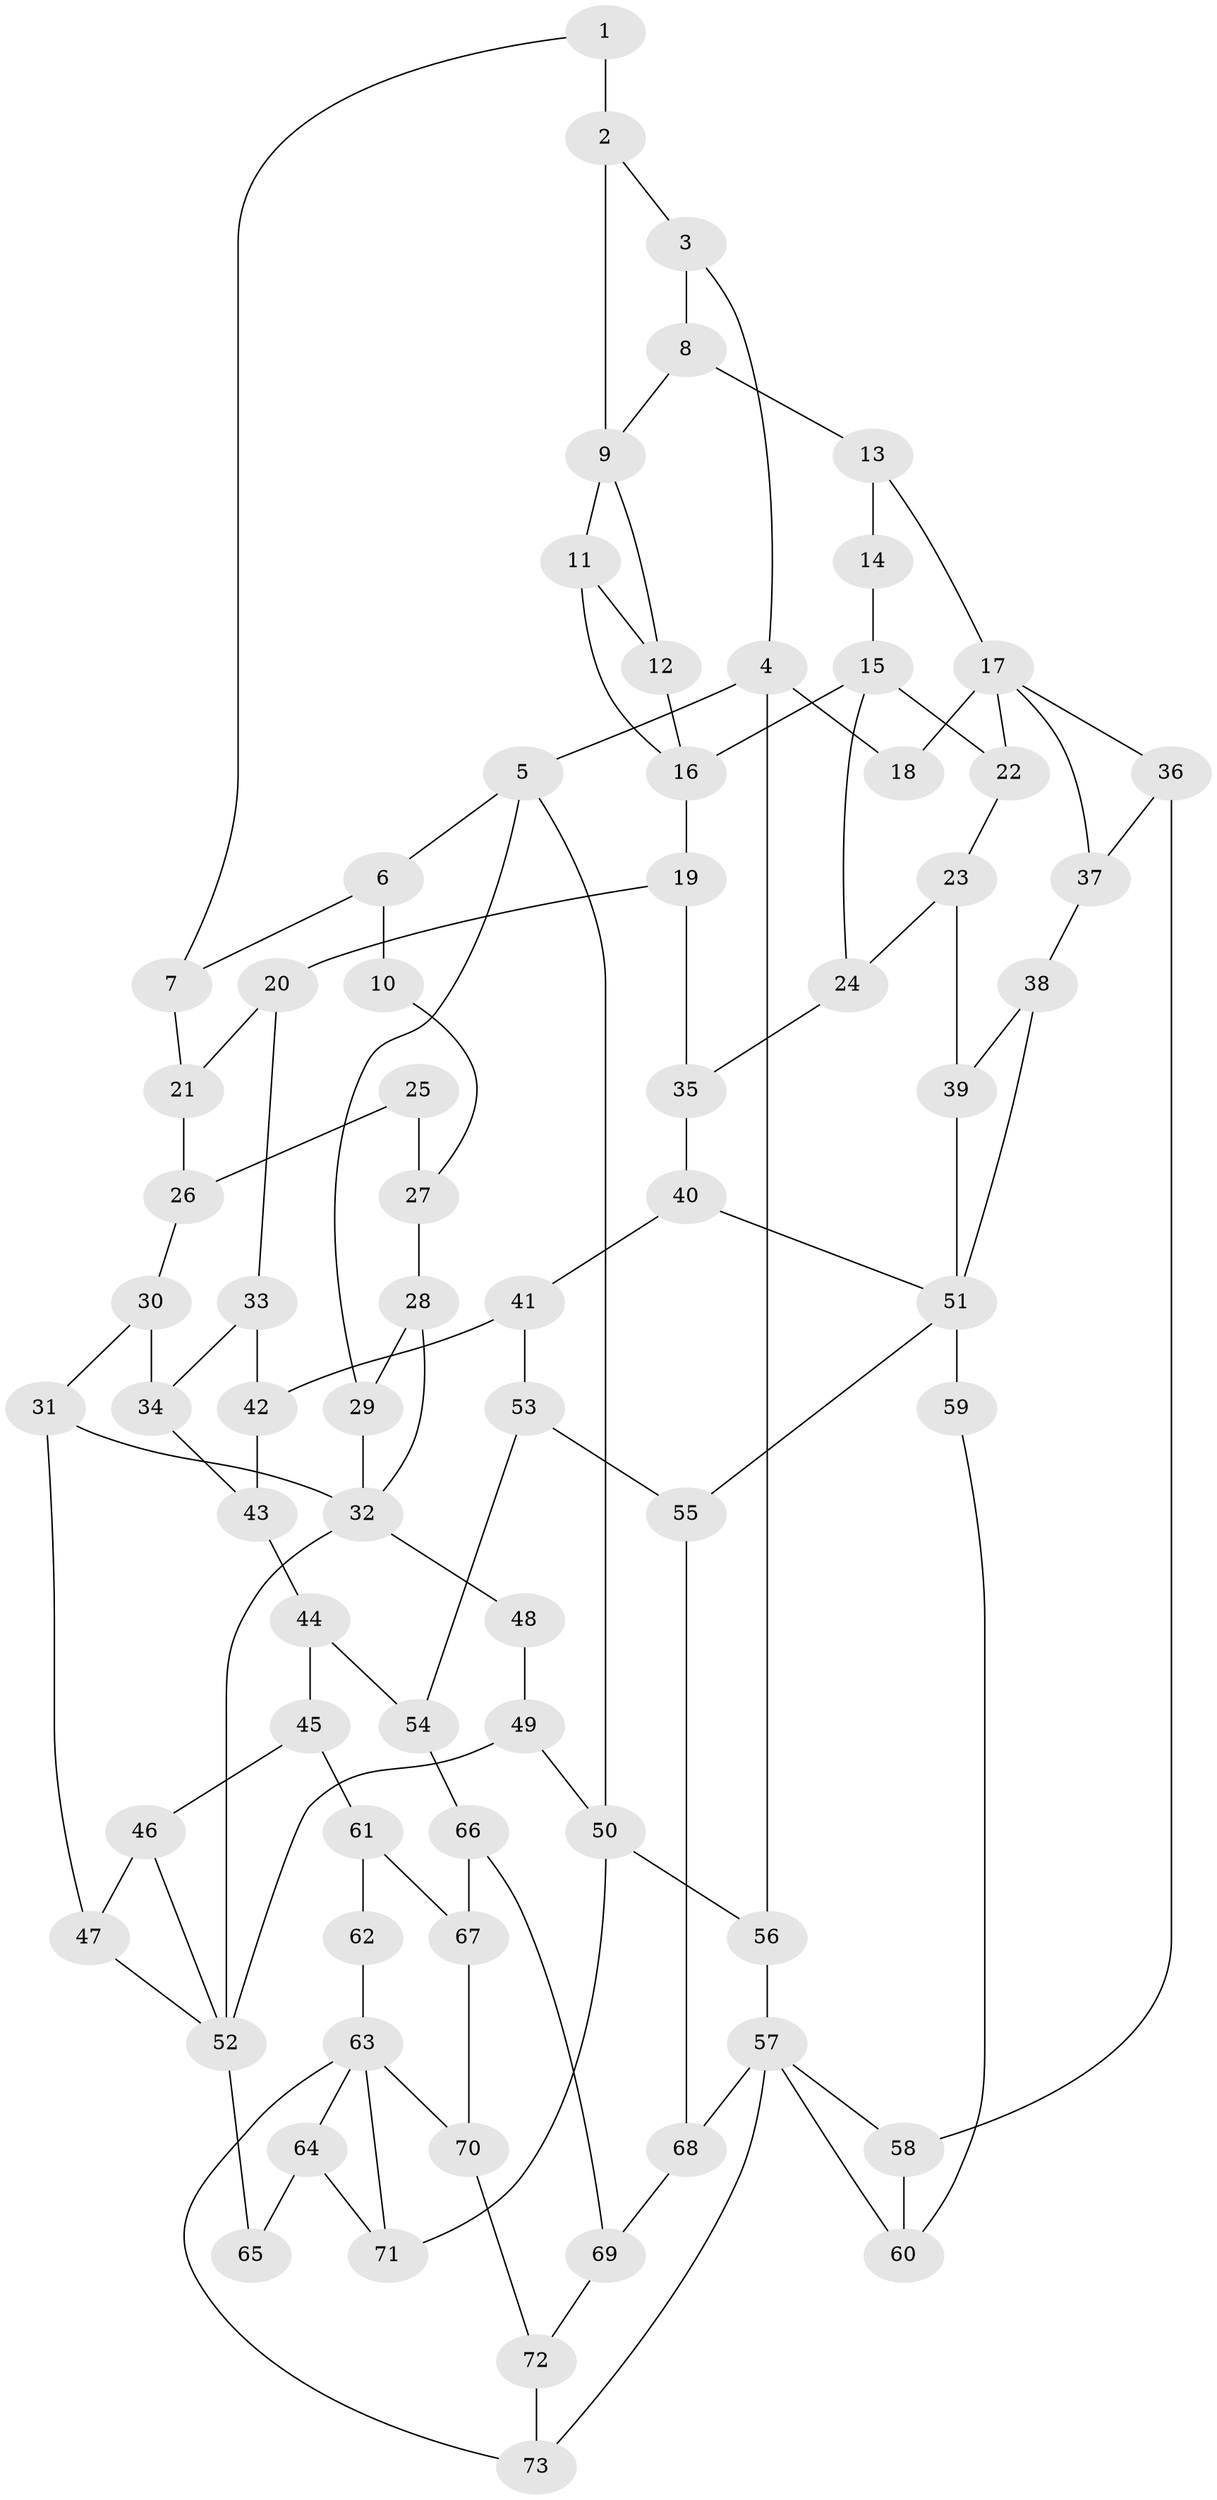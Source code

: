 // original degree distribution, {3: 0.038461538461538464, 4: 0.2403846153846154, 6: 0.25961538461538464, 5: 0.46153846153846156}
// Generated by graph-tools (version 1.1) at 2025/54/03/04/25 22:54:11]
// undirected, 73 vertices, 114 edges
graph export_dot {
  node [color=gray90,style=filled];
  1;
  2;
  3;
  4;
  5;
  6;
  7;
  8;
  9;
  10;
  11;
  12;
  13;
  14;
  15;
  16;
  17;
  18;
  19;
  20;
  21;
  22;
  23;
  24;
  25;
  26;
  27;
  28;
  29;
  30;
  31;
  32;
  33;
  34;
  35;
  36;
  37;
  38;
  39;
  40;
  41;
  42;
  43;
  44;
  45;
  46;
  47;
  48;
  49;
  50;
  51;
  52;
  53;
  54;
  55;
  56;
  57;
  58;
  59;
  60;
  61;
  62;
  63;
  64;
  65;
  66;
  67;
  68;
  69;
  70;
  71;
  72;
  73;
  1 -- 2 [weight=2.0];
  1 -- 7 [weight=1.0];
  2 -- 3 [weight=1.0];
  2 -- 9 [weight=3.0];
  3 -- 4 [weight=1.0];
  3 -- 8 [weight=1.0];
  4 -- 5 [weight=1.0];
  4 -- 18 [weight=1.0];
  4 -- 56 [weight=1.0];
  5 -- 6 [weight=1.0];
  5 -- 29 [weight=1.0];
  5 -- 50 [weight=1.0];
  6 -- 7 [weight=1.0];
  6 -- 10 [weight=2.0];
  7 -- 21 [weight=1.0];
  8 -- 9 [weight=1.0];
  8 -- 13 [weight=1.0];
  9 -- 11 [weight=1.0];
  9 -- 12 [weight=1.0];
  10 -- 27 [weight=1.0];
  11 -- 12 [weight=1.0];
  11 -- 16 [weight=1.0];
  12 -- 16 [weight=1.0];
  13 -- 14 [weight=1.0];
  13 -- 17 [weight=1.0];
  14 -- 15 [weight=2.0];
  15 -- 16 [weight=2.0];
  15 -- 22 [weight=1.0];
  15 -- 24 [weight=1.0];
  16 -- 19 [weight=1.0];
  17 -- 18 [weight=2.0];
  17 -- 22 [weight=1.0];
  17 -- 36 [weight=1.0];
  17 -- 37 [weight=1.0];
  19 -- 20 [weight=1.0];
  19 -- 35 [weight=1.0];
  20 -- 21 [weight=1.0];
  20 -- 33 [weight=1.0];
  21 -- 26 [weight=1.0];
  22 -- 23 [weight=1.0];
  23 -- 24 [weight=1.0];
  23 -- 39 [weight=1.0];
  24 -- 35 [weight=1.0];
  25 -- 26 [weight=1.0];
  25 -- 27 [weight=1.0];
  26 -- 30 [weight=1.0];
  27 -- 28 [weight=1.0];
  28 -- 29 [weight=1.0];
  28 -- 32 [weight=1.0];
  29 -- 32 [weight=1.0];
  30 -- 31 [weight=1.0];
  30 -- 34 [weight=1.0];
  31 -- 32 [weight=1.0];
  31 -- 47 [weight=1.0];
  32 -- 48 [weight=2.0];
  32 -- 52 [weight=1.0];
  33 -- 34 [weight=1.0];
  33 -- 42 [weight=1.0];
  34 -- 43 [weight=1.0];
  35 -- 40 [weight=1.0];
  36 -- 37 [weight=1.0];
  36 -- 58 [weight=1.0];
  37 -- 38 [weight=1.0];
  38 -- 39 [weight=1.0];
  38 -- 51 [weight=1.0];
  39 -- 51 [weight=1.0];
  40 -- 41 [weight=1.0];
  40 -- 51 [weight=1.0];
  41 -- 42 [weight=1.0];
  41 -- 53 [weight=1.0];
  42 -- 43 [weight=1.0];
  43 -- 44 [weight=1.0];
  44 -- 45 [weight=1.0];
  44 -- 54 [weight=1.0];
  45 -- 46 [weight=1.0];
  45 -- 61 [weight=1.0];
  46 -- 47 [weight=1.0];
  46 -- 52 [weight=1.0];
  47 -- 52 [weight=1.0];
  48 -- 49 [weight=1.0];
  49 -- 50 [weight=1.0];
  49 -- 52 [weight=1.0];
  50 -- 56 [weight=1.0];
  50 -- 71 [weight=1.0];
  51 -- 55 [weight=1.0];
  51 -- 59 [weight=2.0];
  52 -- 65 [weight=2.0];
  53 -- 54 [weight=1.0];
  53 -- 55 [weight=1.0];
  54 -- 66 [weight=1.0];
  55 -- 68 [weight=1.0];
  56 -- 57 [weight=2.0];
  57 -- 58 [weight=1.0];
  57 -- 60 [weight=1.0];
  57 -- 68 [weight=1.0];
  57 -- 73 [weight=1.0];
  58 -- 60 [weight=1.0];
  59 -- 60 [weight=1.0];
  61 -- 62 [weight=1.0];
  61 -- 67 [weight=1.0];
  62 -- 63 [weight=2.0];
  63 -- 64 [weight=1.0];
  63 -- 70 [weight=1.0];
  63 -- 71 [weight=1.0];
  63 -- 73 [weight=1.0];
  64 -- 65 [weight=1.0];
  64 -- 71 [weight=1.0];
  66 -- 67 [weight=1.0];
  66 -- 69 [weight=1.0];
  67 -- 70 [weight=1.0];
  68 -- 69 [weight=1.0];
  69 -- 72 [weight=1.0];
  70 -- 72 [weight=1.0];
  72 -- 73 [weight=1.0];
}
